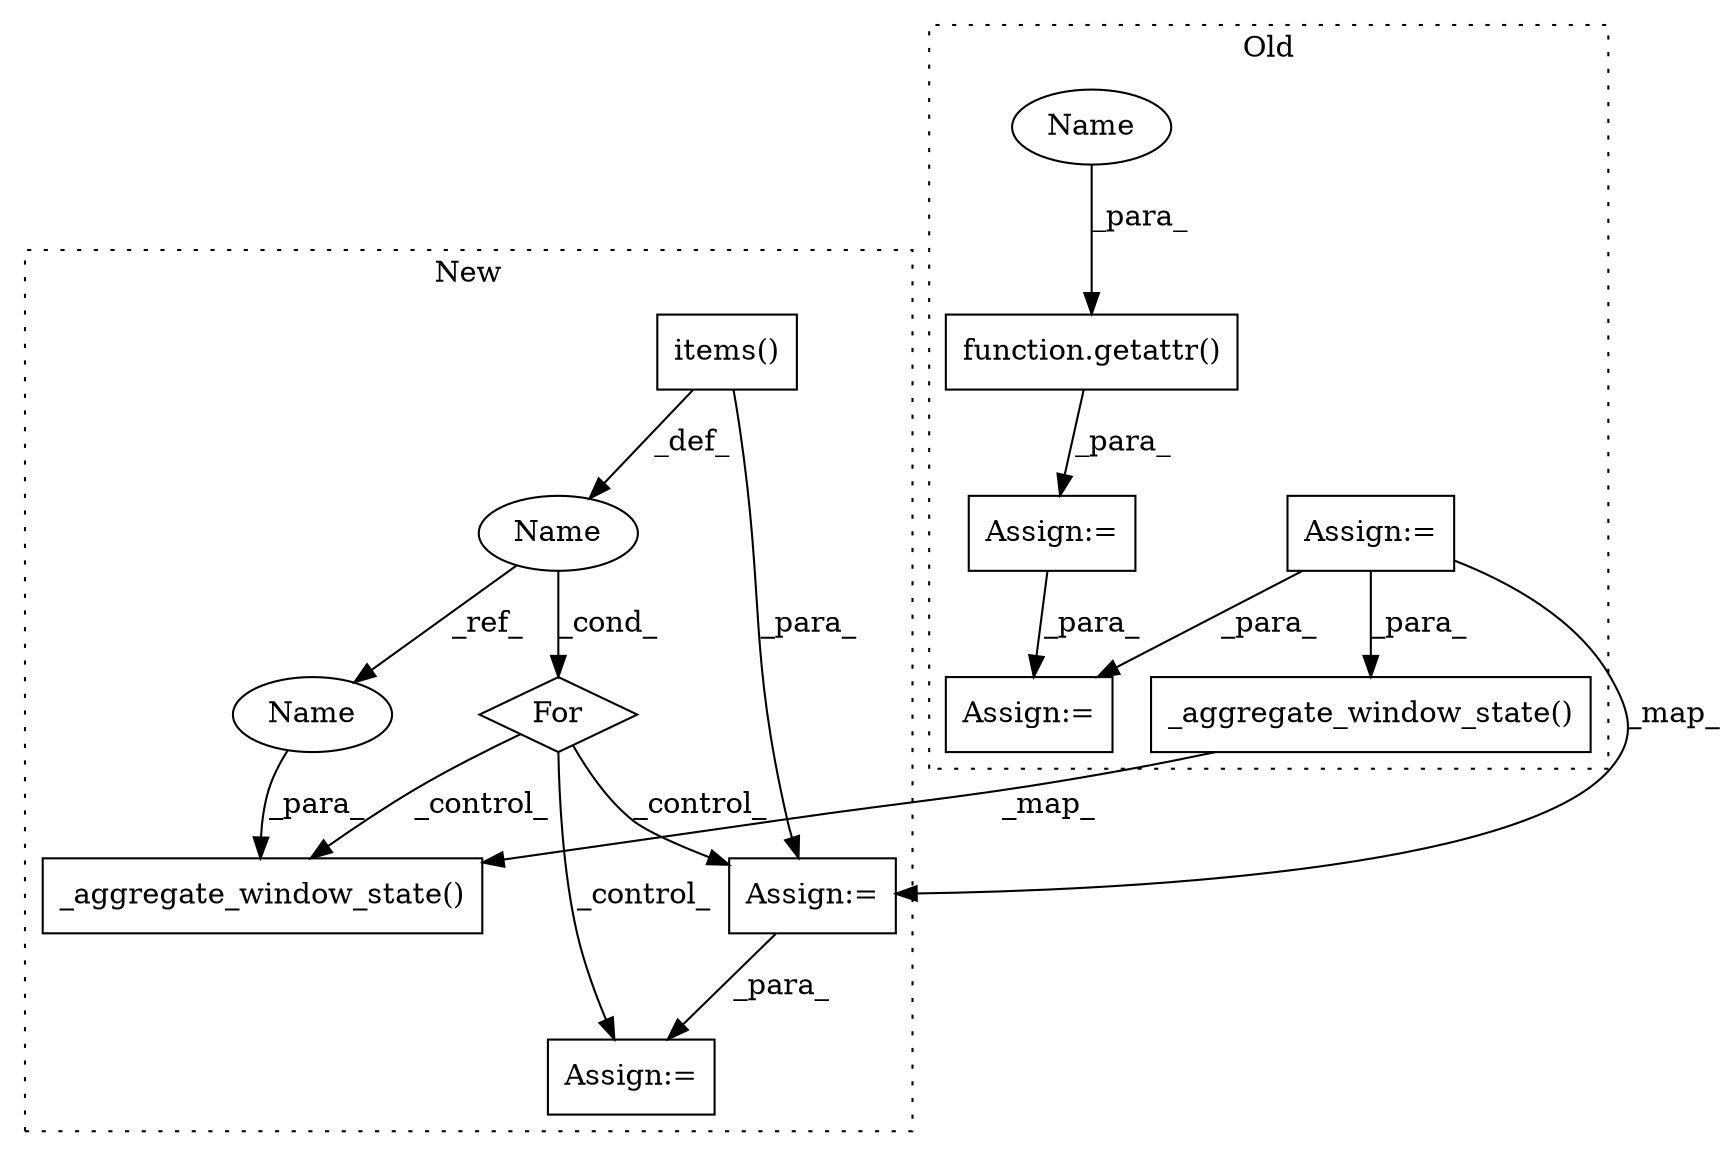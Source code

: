 digraph G {
subgraph cluster0 {
1 [label="function.getattr()" a="75" s="2246,2276" l="8,1" shape="box"];
6 [label="_aggregate_window_state()" a="75" s="2310,2376" l="29,1" shape="box"];
8 [label="Assign:=" a="68" s="2291" l="4" shape="box"];
9 [label="Assign:=" a="68" s="2243" l="3" shape="box"];
11 [label="Assign:=" a="68" s="2182" l="3" shape="box"];
12 [label="Name" a="87" s="2254" l="4" shape="ellipse"];
label = "Old";
style="dotted";
}
subgraph cluster1 {
2 [label="items()" a="75" s="2382" l="74" shape="box"];
3 [label="For" a="107" s="2351,2456" l="4,14" shape="diamond"];
4 [label="Name" a="87" s="2367" l="11" shape="ellipse"];
5 [label="Assign:=" a="68" s="2521" l="4" shape="box"];
7 [label="_aggregate_window_state()" a="75" s="2549,2614" l="29,1" shape="box"];
10 [label="Assign:=" a="68" s="2475" l="3" shape="box"];
13 [label="Name" a="87" s="2590" l="11" shape="ellipse"];
label = "New";
style="dotted";
}
1 -> 9 [label="_para_"];
2 -> 10 [label="_para_"];
2 -> 4 [label="_def_"];
3 -> 7 [label="_control_"];
3 -> 10 [label="_control_"];
3 -> 5 [label="_control_"];
4 -> 13 [label="_ref_"];
4 -> 3 [label="_cond_"];
6 -> 7 [label="_map_"];
9 -> 8 [label="_para_"];
10 -> 5 [label="_para_"];
11 -> 6 [label="_para_"];
11 -> 10 [label="_map_"];
11 -> 8 [label="_para_"];
12 -> 1 [label="_para_"];
13 -> 7 [label="_para_"];
}